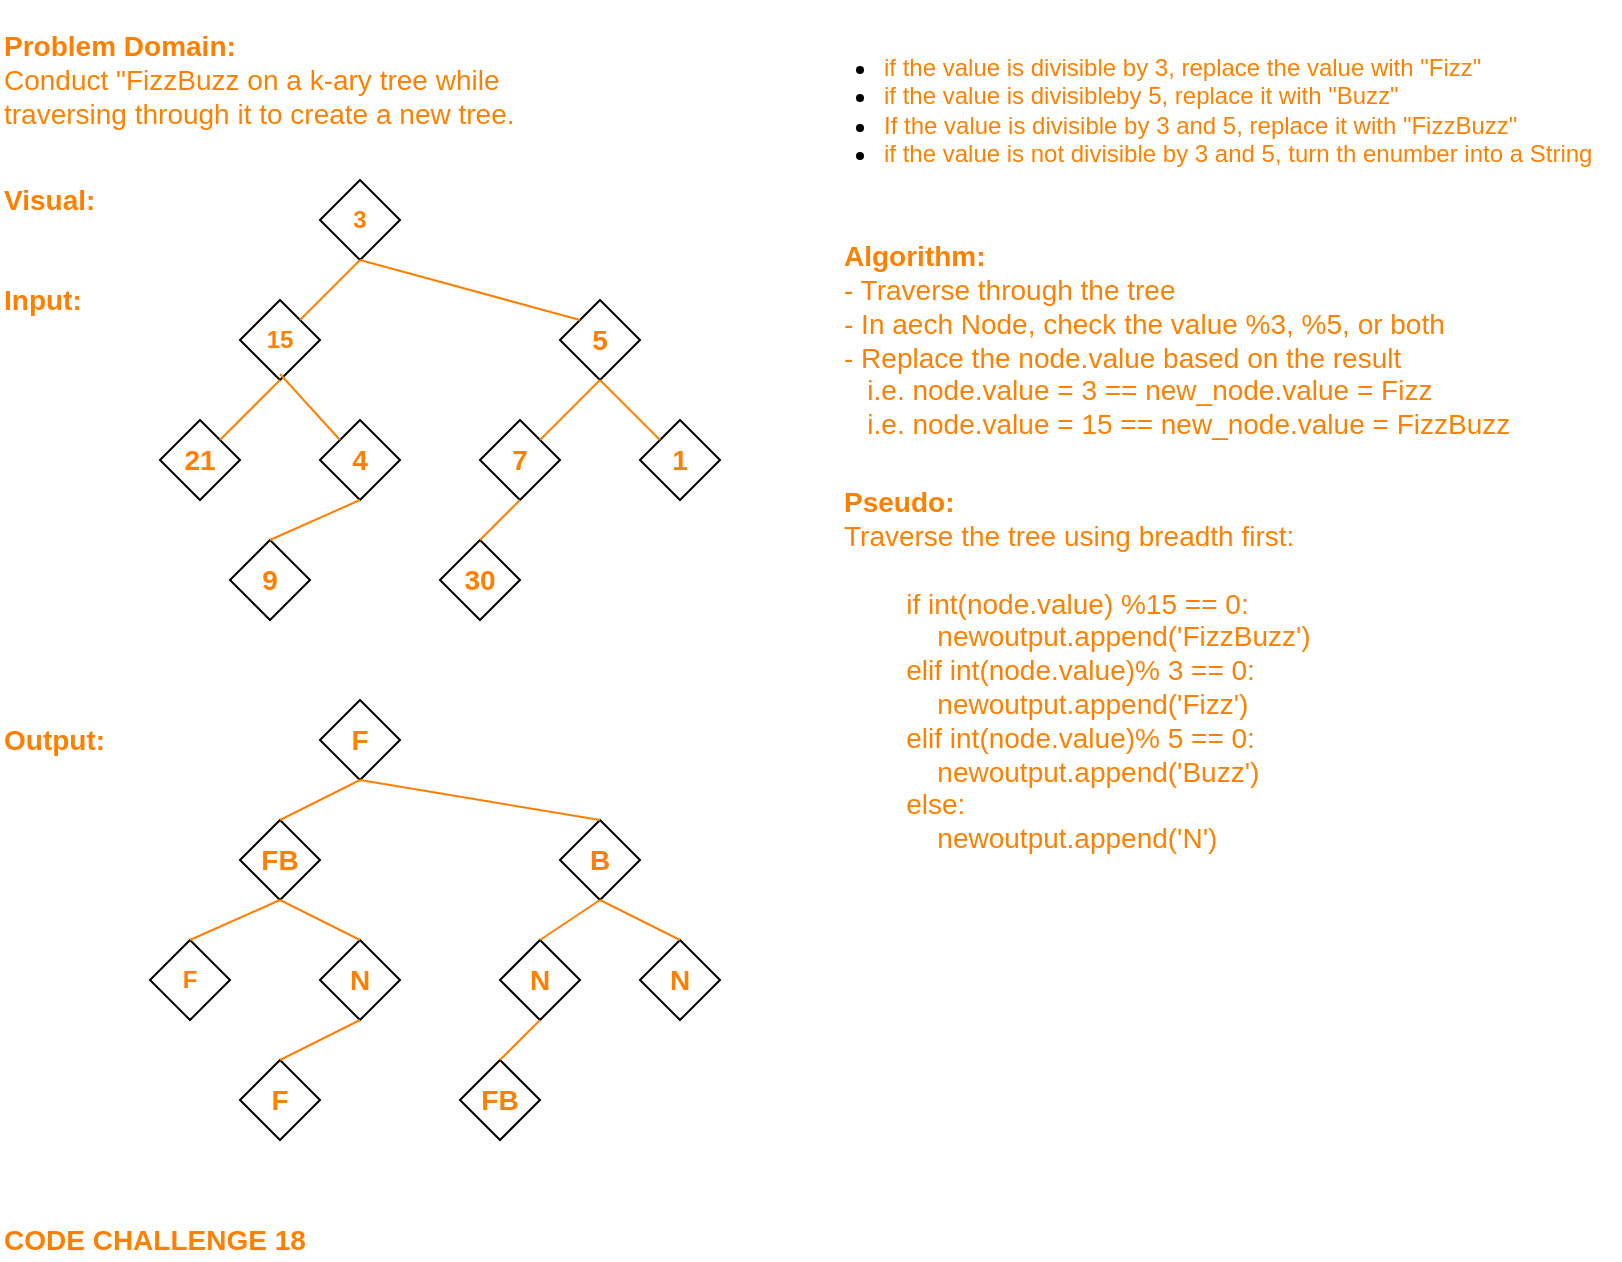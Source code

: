 <mxfile version="14.2.4" type="embed">
    <diagram id="Dewm8GK8BbxW7yZ1ISRn" name="Page-1">
        <mxGraphModel dx="2696" dy="723" grid="1" gridSize="10" guides="1" tooltips="1" connect="1" arrows="1" fold="1" page="1" pageScale="1" pageWidth="1400" pageHeight="850" math="0" shadow="0">
            <root>
                <mxCell id="0"/>
                <mxCell id="1" parent="0"/>
                <mxCell id="2" value="&lt;font style=&quot;font-size: 14px&quot; color=&quot;#ff8000&quot;&gt;&lt;b&gt;Problem Domain:&lt;/b&gt;&lt;br&gt;Conduct &quot;FizzBuzz on a k-ary tree while &lt;br&gt;traversing&amp;nbsp;through it to create a new tree.&lt;br&gt;&lt;/font&gt;" style="text;html=1;align=left;verticalAlign=middle;resizable=0;points=[];autosize=1;" vertex="1" parent="1">
                    <mxGeometry x="-1380" y="15" width="270" height="50" as="geometry"/>
                </mxCell>
                <mxCell id="3" value="&lt;b&gt;&lt;font color=&quot;#ff8000&quot; style=&quot;font-size: 14px&quot;&gt;Visual:&lt;br&gt;&lt;br&gt;&lt;br&gt;Input:&lt;br&gt;&lt;/font&gt;&lt;/b&gt;" style="text;html=1;align=left;verticalAlign=middle;resizable=0;points=[];autosize=1;" vertex="1" parent="1">
                    <mxGeometry x="-1380" y="90" width="60" height="70" as="geometry"/>
                </mxCell>
                <mxCell id="4" value="&lt;font color=&quot;#ff8000&quot;&gt;&lt;b&gt;3&lt;/b&gt;&lt;/font&gt;" style="rhombus;whiteSpace=wrap;html=1;" vertex="1" parent="1">
                    <mxGeometry x="-1220" y="90" width="40" height="40" as="geometry"/>
                </mxCell>
                <mxCell id="5" value="&lt;font color=&quot;#ff8000&quot;&gt;&lt;b&gt;15&lt;/b&gt;&lt;/font&gt;" style="rhombus;whiteSpace=wrap;html=1;" vertex="1" parent="1">
                    <mxGeometry x="-1260" y="150" width="40" height="40" as="geometry"/>
                </mxCell>
                <mxCell id="6" value="&lt;font style=&quot;font-size: 14px&quot; color=&quot;#ff8000&quot;&gt;&lt;b&gt;21&lt;/b&gt;&lt;/font&gt;" style="rhombus;whiteSpace=wrap;html=1;" vertex="1" parent="1">
                    <mxGeometry x="-1300" y="210" width="40" height="40" as="geometry"/>
                </mxCell>
                <mxCell id="7" value="&lt;font style=&quot;font-size: 14px&quot; color=&quot;#ff8000&quot;&gt;&lt;b&gt;4&lt;/b&gt;&lt;/font&gt;" style="rhombus;whiteSpace=wrap;html=1;" vertex="1" parent="1">
                    <mxGeometry x="-1220" y="210" width="40" height="40" as="geometry"/>
                </mxCell>
                <mxCell id="8" value="&lt;b&gt;&lt;font style=&quot;font-size: 14px&quot; color=&quot;#ff8000&quot;&gt;9&lt;/font&gt;&lt;/b&gt;" style="rhombus;whiteSpace=wrap;html=1;" vertex="1" parent="1">
                    <mxGeometry x="-1265" y="270" width="40" height="40" as="geometry"/>
                </mxCell>
                <mxCell id="9" value="&lt;font style=&quot;font-size: 14px&quot; color=&quot;#ff8000&quot;&gt;&lt;b&gt;5&lt;/b&gt;&lt;/font&gt;" style="rhombus;whiteSpace=wrap;html=1;" vertex="1" parent="1">
                    <mxGeometry x="-1100" y="150" width="40" height="40" as="geometry"/>
                </mxCell>
                <mxCell id="10" value="&lt;font style=&quot;font-size: 14px&quot; color=&quot;#ff8000&quot;&gt;&lt;b&gt;7&lt;/b&gt;&lt;/font&gt;" style="rhombus;whiteSpace=wrap;html=1;" vertex="1" parent="1">
                    <mxGeometry x="-1140" y="210" width="40" height="40" as="geometry"/>
                </mxCell>
                <mxCell id="11" value="&lt;font style=&quot;font-size: 14px&quot; color=&quot;#ff8000&quot;&gt;&lt;b&gt;1&lt;/b&gt;&lt;/font&gt;" style="rhombus;whiteSpace=wrap;html=1;" vertex="1" parent="1">
                    <mxGeometry x="-1060" y="210" width="40" height="40" as="geometry"/>
                </mxCell>
                <mxCell id="12" value="&lt;font style=&quot;font-size: 14px&quot; color=&quot;#ff8000&quot;&gt;&lt;b&gt;30&lt;/b&gt;&lt;/font&gt;" style="rhombus;whiteSpace=wrap;html=1;" vertex="1" parent="1">
                    <mxGeometry x="-1160" y="270" width="40" height="40" as="geometry"/>
                </mxCell>
                <mxCell id="13" value="&lt;b&gt;&lt;font style=&quot;font-size: 14px&quot; color=&quot;#ff8000&quot;&gt;F&lt;/font&gt;&lt;/b&gt;" style="rhombus;whiteSpace=wrap;html=1;" vertex="1" parent="1">
                    <mxGeometry x="-1220" y="350" width="40" height="40" as="geometry"/>
                </mxCell>
                <mxCell id="14" value="&lt;b&gt;&lt;font style=&quot;font-size: 14px&quot; color=&quot;#ff8000&quot;&gt;FB&lt;/font&gt;&lt;/b&gt;" style="rhombus;whiteSpace=wrap;html=1;" vertex="1" parent="1">
                    <mxGeometry x="-1260" y="410" width="40" height="40" as="geometry"/>
                </mxCell>
                <mxCell id="15" value="&lt;b&gt;&lt;font color=&quot;#ff8000&quot;&gt;F&lt;/font&gt;&lt;/b&gt;" style="rhombus;whiteSpace=wrap;html=1;" vertex="1" parent="1">
                    <mxGeometry x="-1305" y="470" width="40" height="40" as="geometry"/>
                </mxCell>
                <mxCell id="17" value="&lt;font style=&quot;font-size: 14px&quot; color=&quot;#ff8000&quot;&gt;&lt;b&gt;N&lt;/b&gt;&lt;/font&gt;" style="rhombus;whiteSpace=wrap;html=1;" vertex="1" parent="1">
                    <mxGeometry x="-1220" y="470" width="40" height="40" as="geometry"/>
                </mxCell>
                <mxCell id="18" value="&lt;b&gt;&lt;font style=&quot;font-size: 14px&quot; color=&quot;#ff8000&quot;&gt;F&lt;/font&gt;&lt;/b&gt;" style="rhombus;whiteSpace=wrap;html=1;" vertex="1" parent="1">
                    <mxGeometry x="-1260" y="530" width="40" height="40" as="geometry"/>
                </mxCell>
                <mxCell id="19" value="&lt;b&gt;&lt;font style=&quot;font-size: 14px&quot; color=&quot;#ff8000&quot;&gt;B&lt;/font&gt;&lt;/b&gt;" style="rhombus;whiteSpace=wrap;html=1;" vertex="1" parent="1">
                    <mxGeometry x="-1100" y="410" width="40" height="40" as="geometry"/>
                </mxCell>
                <mxCell id="20" value="&lt;b&gt;&lt;font style=&quot;font-size: 14px&quot; color=&quot;#ff8000&quot;&gt;N&lt;/font&gt;&lt;/b&gt;" style="rhombus;whiteSpace=wrap;html=1;" vertex="1" parent="1">
                    <mxGeometry x="-1130" y="470" width="40" height="40" as="geometry"/>
                </mxCell>
                <mxCell id="21" value="&lt;font style=&quot;font-size: 14px&quot; color=&quot;#ff8000&quot;&gt;&lt;b&gt;FB&lt;/b&gt;&lt;/font&gt;" style="rhombus;whiteSpace=wrap;html=1;" vertex="1" parent="1">
                    <mxGeometry x="-1150" y="530" width="40" height="40" as="geometry"/>
                </mxCell>
                <mxCell id="22" value="&lt;font style=&quot;font-size: 14px&quot; color=&quot;#ff8000&quot;&gt;&lt;b&gt;N&lt;/b&gt;&lt;/font&gt;" style="rhombus;whiteSpace=wrap;html=1;" vertex="1" parent="1">
                    <mxGeometry x="-1060" y="470" width="40" height="40" as="geometry"/>
                </mxCell>
                <mxCell id="23" value="&lt;font style=&quot;font-size: 14px&quot; color=&quot;#ff8000&quot;&gt;&lt;b&gt;Output:&lt;/b&gt;&lt;/font&gt;" style="text;html=1;align=left;verticalAlign=middle;resizable=0;points=[];autosize=1;" vertex="1" parent="1">
                    <mxGeometry x="-1380" y="360" width="70" height="20" as="geometry"/>
                </mxCell>
                <mxCell id="24" value="" style="endArrow=none;html=1;strokeColor=#FF8000;" edge="1" parent="1">
                    <mxGeometry width="50" height="50" relative="1" as="geometry">
                        <mxPoint x="-1230" y="160" as="sourcePoint"/>
                        <mxPoint x="-1200" y="130" as="targetPoint"/>
                    </mxGeometry>
                </mxCell>
                <mxCell id="25" value="" style="endArrow=none;html=1;strokeColor=#FF8000;exitX=1;exitY=0;exitDx=0;exitDy=0;entryX=0.5;entryY=1;entryDx=0;entryDy=0;" edge="1" parent="1" source="6" target="5">
                    <mxGeometry width="50" height="50" relative="1" as="geometry">
                        <mxPoint x="-1220" y="170" as="sourcePoint"/>
                        <mxPoint x="-1190" y="140" as="targetPoint"/>
                    </mxGeometry>
                </mxCell>
                <mxCell id="26" value="" style="endArrow=none;html=1;strokeColor=#FF8000;exitX=0;exitY=0;exitDx=0;exitDy=0;" edge="1" parent="1" source="7">
                    <mxGeometry width="50" height="50" relative="1" as="geometry">
                        <mxPoint x="-1260" y="230" as="sourcePoint"/>
                        <mxPoint x="-1240" y="187" as="targetPoint"/>
                    </mxGeometry>
                </mxCell>
                <mxCell id="27" value="" style="endArrow=none;html=1;strokeColor=#FF8000;exitX=0.5;exitY=0;exitDx=0;exitDy=0;entryX=0.5;entryY=1;entryDx=0;entryDy=0;" edge="1" parent="1" source="8" target="7">
                    <mxGeometry width="50" height="50" relative="1" as="geometry">
                        <mxPoint x="-1200" y="230" as="sourcePoint"/>
                        <mxPoint x="-1230" y="197" as="targetPoint"/>
                    </mxGeometry>
                </mxCell>
                <mxCell id="28" value="" style="endArrow=none;html=1;strokeColor=#FF8000;exitX=1;exitY=0;exitDx=0;exitDy=0;entryX=0.5;entryY=1;entryDx=0;entryDy=0;" edge="1" parent="1" source="10" target="9">
                    <mxGeometry width="50" height="50" relative="1" as="geometry">
                        <mxPoint x="-1225" y="290" as="sourcePoint"/>
                        <mxPoint x="-1190" y="260" as="targetPoint"/>
                    </mxGeometry>
                </mxCell>
                <mxCell id="29" value="" style="endArrow=none;html=1;strokeColor=#FF8000;" edge="1" parent="1" source="11">
                    <mxGeometry width="50" height="50" relative="1" as="geometry">
                        <mxPoint x="-1100" y="230" as="sourcePoint"/>
                        <mxPoint x="-1080" y="190" as="targetPoint"/>
                    </mxGeometry>
                </mxCell>
                <mxCell id="30" value="" style="endArrow=none;html=1;strokeColor=#FF8000;entryX=0.5;entryY=1;entryDx=0;entryDy=0;exitX=0.5;exitY=0;exitDx=0;exitDy=0;" edge="1" parent="1" source="12" target="10">
                    <mxGeometry width="50" height="50" relative="1" as="geometry">
                        <mxPoint x="-1040" y="230" as="sourcePoint"/>
                        <mxPoint x="-1070" y="200" as="targetPoint"/>
                    </mxGeometry>
                </mxCell>
                <mxCell id="32" value="" style="endArrow=none;html=1;strokeColor=#FF8000;exitX=0;exitY=0;exitDx=0;exitDy=0;" edge="1" parent="1" source="9">
                    <mxGeometry width="50" height="50" relative="1" as="geometry">
                        <mxPoint x="-1040" y="230" as="sourcePoint"/>
                        <mxPoint x="-1200" y="130" as="targetPoint"/>
                    </mxGeometry>
                </mxCell>
                <mxCell id="33" value="" style="endArrow=none;html=1;strokeColor=#FF8000;exitX=0.5;exitY=0;exitDx=0;exitDy=0;entryX=0.5;entryY=1;entryDx=0;entryDy=0;" edge="1" parent="1" source="14" target="13">
                    <mxGeometry width="50" height="50" relative="1" as="geometry">
                        <mxPoint x="-1080" y="170" as="sourcePoint"/>
                        <mxPoint x="-1190" y="140" as="targetPoint"/>
                    </mxGeometry>
                </mxCell>
                <mxCell id="34" value="" style="endArrow=none;html=1;strokeColor=#FF8000;exitX=0.5;exitY=1;exitDx=0;exitDy=0;entryX=0.5;entryY=0;entryDx=0;entryDy=0;" edge="1" parent="1" source="14" target="15">
                    <mxGeometry width="50" height="50" relative="1" as="geometry">
                        <mxPoint x="-1230" y="420" as="sourcePoint"/>
                        <mxPoint x="-1190" y="400" as="targetPoint"/>
                    </mxGeometry>
                </mxCell>
                <mxCell id="35" value="" style="endArrow=none;html=1;strokeColor=#FF8000;exitX=0.5;exitY=0;exitDx=0;exitDy=0;" edge="1" parent="1" source="17">
                    <mxGeometry width="50" height="50" relative="1" as="geometry">
                        <mxPoint x="-1230" y="460" as="sourcePoint"/>
                        <mxPoint x="-1240" y="450" as="targetPoint"/>
                    </mxGeometry>
                </mxCell>
                <mxCell id="36" value="" style="endArrow=none;html=1;strokeColor=#FF8000;exitX=0.5;exitY=1;exitDx=0;exitDy=0;entryX=0.5;entryY=0;entryDx=0;entryDy=0;" edge="1" parent="1" source="17" target="18">
                    <mxGeometry width="50" height="50" relative="1" as="geometry">
                        <mxPoint x="-1190" y="480" as="sourcePoint"/>
                        <mxPoint x="-1230" y="460" as="targetPoint"/>
                    </mxGeometry>
                </mxCell>
                <mxCell id="37" value="" style="endArrow=none;html=1;strokeColor=#FF8000;entryX=0.5;entryY=1;entryDx=0;entryDy=0;exitX=0.5;exitY=0;exitDx=0;exitDy=0;" edge="1" parent="1" source="19" target="13">
                    <mxGeometry width="50" height="50" relative="1" as="geometry">
                        <mxPoint x="-1110" y="410" as="sourcePoint"/>
                        <mxPoint x="-1230" y="540" as="targetPoint"/>
                    </mxGeometry>
                </mxCell>
                <mxCell id="38" value="" style="endArrow=none;html=1;strokeColor=#FF8000;exitX=0.5;exitY=0;exitDx=0;exitDy=0;" edge="1" parent="1" source="22">
                    <mxGeometry width="50" height="50" relative="1" as="geometry">
                        <mxPoint x="-1070" y="420" as="sourcePoint"/>
                        <mxPoint x="-1080" y="450" as="targetPoint"/>
                    </mxGeometry>
                </mxCell>
                <mxCell id="39" value="" style="endArrow=none;html=1;strokeColor=#FF8000;exitX=0.5;exitY=0;exitDx=0;exitDy=0;entryX=0.5;entryY=1;entryDx=0;entryDy=0;" edge="1" parent="1" source="20" target="19">
                    <mxGeometry width="50" height="50" relative="1" as="geometry">
                        <mxPoint x="-1030" y="480" as="sourcePoint"/>
                        <mxPoint x="-1070" y="460" as="targetPoint"/>
                    </mxGeometry>
                </mxCell>
                <mxCell id="40" value="" style="endArrow=none;html=1;strokeColor=#FF8000;exitX=0.5;exitY=0;exitDx=0;exitDy=0;entryX=0.5;entryY=1;entryDx=0;entryDy=0;" edge="1" parent="1" source="21" target="20">
                    <mxGeometry width="50" height="50" relative="1" as="geometry">
                        <mxPoint x="-1100" y="480" as="sourcePoint"/>
                        <mxPoint x="-1070" y="460" as="targetPoint"/>
                    </mxGeometry>
                </mxCell>
                <mxCell id="41" value="&lt;b&gt;&lt;font style=&quot;font-size: 14px&quot; color=&quot;#ff8000&quot;&gt;CODE CHALLENGE 18&lt;/font&gt;&lt;/b&gt;" style="text;html=1;align=left;verticalAlign=middle;resizable=0;points=[];autosize=1;" vertex="1" parent="1">
                    <mxGeometry x="-1380" y="610" width="170" height="20" as="geometry"/>
                </mxCell>
                <mxCell id="42" value="&lt;ul&gt;&lt;li&gt;&lt;font color=&quot;#ff8000&quot;&gt;if the value is divisible by 3, replace the value with &quot;Fizz&quot;&lt;/font&gt;&lt;/li&gt;&lt;li&gt;&lt;font color=&quot;#ff8000&quot;&gt;if the value is divisibleby 5, replace it with &quot;Buzz&quot;&lt;/font&gt;&lt;/li&gt;&lt;li&gt;&lt;font color=&quot;#ff8000&quot;&gt;If the value is divisible by 3 and 5, replace it with &quot;FizzBuzz&quot;&lt;/font&gt;&lt;/li&gt;&lt;li&gt;&lt;font color=&quot;#ff8000&quot;&gt;if the value is not divisible by 3 and 5, turn th enumber into a String&lt;/font&gt;&lt;/li&gt;&lt;/ul&gt;" style="text;html=1;align=left;verticalAlign=middle;resizable=0;points=[];autosize=1;" vertex="1" parent="1">
                    <mxGeometry x="-980" width="410" height="110" as="geometry"/>
                </mxCell>
                <mxCell id="43" value="&lt;font style=&quot;font-size: 14px&quot; color=&quot;#ff8000&quot;&gt;&lt;b&gt;Algorithm:&lt;br&gt;&lt;/b&gt;- Traverse through the tree&lt;br&gt;- In aech Node, check the value %3, %5, or both&lt;br&gt;- Replace the node.value based on the result&lt;br&gt;&amp;nbsp; &amp;nbsp;i.e. node.value = 3 == new_node.value = Fizz&lt;br&gt;&amp;nbsp; &amp;nbsp;i.e. node.value = 15 == new_node.value = FizzBuzz&lt;br&gt;&lt;/font&gt;" style="text;html=1;align=left;verticalAlign=middle;resizable=0;points=[];autosize=1;" vertex="1" parent="1">
                    <mxGeometry x="-960" y="120" width="350" height="100" as="geometry"/>
                </mxCell>
                <mxCell id="44" value="&lt;font style=&quot;font-size: 14px&quot; color=&quot;#ff8000&quot;&gt;&lt;b&gt;Pseudo:&lt;/b&gt;&lt;br&gt;Traverse the tree using breadth first:&lt;br&gt;&lt;br&gt;&amp;nbsp; &amp;nbsp; &amp;nbsp; &amp;nbsp; if int(node.value) %15 == 0:&lt;br&gt;&amp;nbsp; &amp;nbsp; &amp;nbsp; &amp;nbsp; &amp;nbsp; &amp;nbsp; newoutput.append('FizzBuzz')&lt;br&gt;&amp;nbsp; &amp;nbsp; &amp;nbsp; &amp;nbsp; elif int(node.value)% 3 == 0:&lt;br&gt;&amp;nbsp; &amp;nbsp; &amp;nbsp; &amp;nbsp; &amp;nbsp; &amp;nbsp; newoutput.append('Fizz')&lt;br&gt;&amp;nbsp; &amp;nbsp; &amp;nbsp; &amp;nbsp; elif int(node.value)% 5 == 0:&lt;br&gt;&amp;nbsp; &amp;nbsp; &amp;nbsp; &amp;nbsp; &amp;nbsp; &amp;nbsp; newoutput.append('Buzz')&lt;br&gt;&amp;nbsp; &amp;nbsp; &amp;nbsp; &amp;nbsp; else:&lt;br&gt;&amp;nbsp; &amp;nbsp; &amp;nbsp; &amp;nbsp; &amp;nbsp; &amp;nbsp; newoutput.append('N')&lt;br&gt;&lt;/font&gt;" style="text;html=1;align=left;verticalAlign=middle;resizable=0;points=[];autosize=1;" vertex="1" parent="1">
                    <mxGeometry x="-960" y="250" width="250" height="170" as="geometry"/>
                </mxCell>
            </root>
        </mxGraphModel>
    </diagram>
</mxfile>